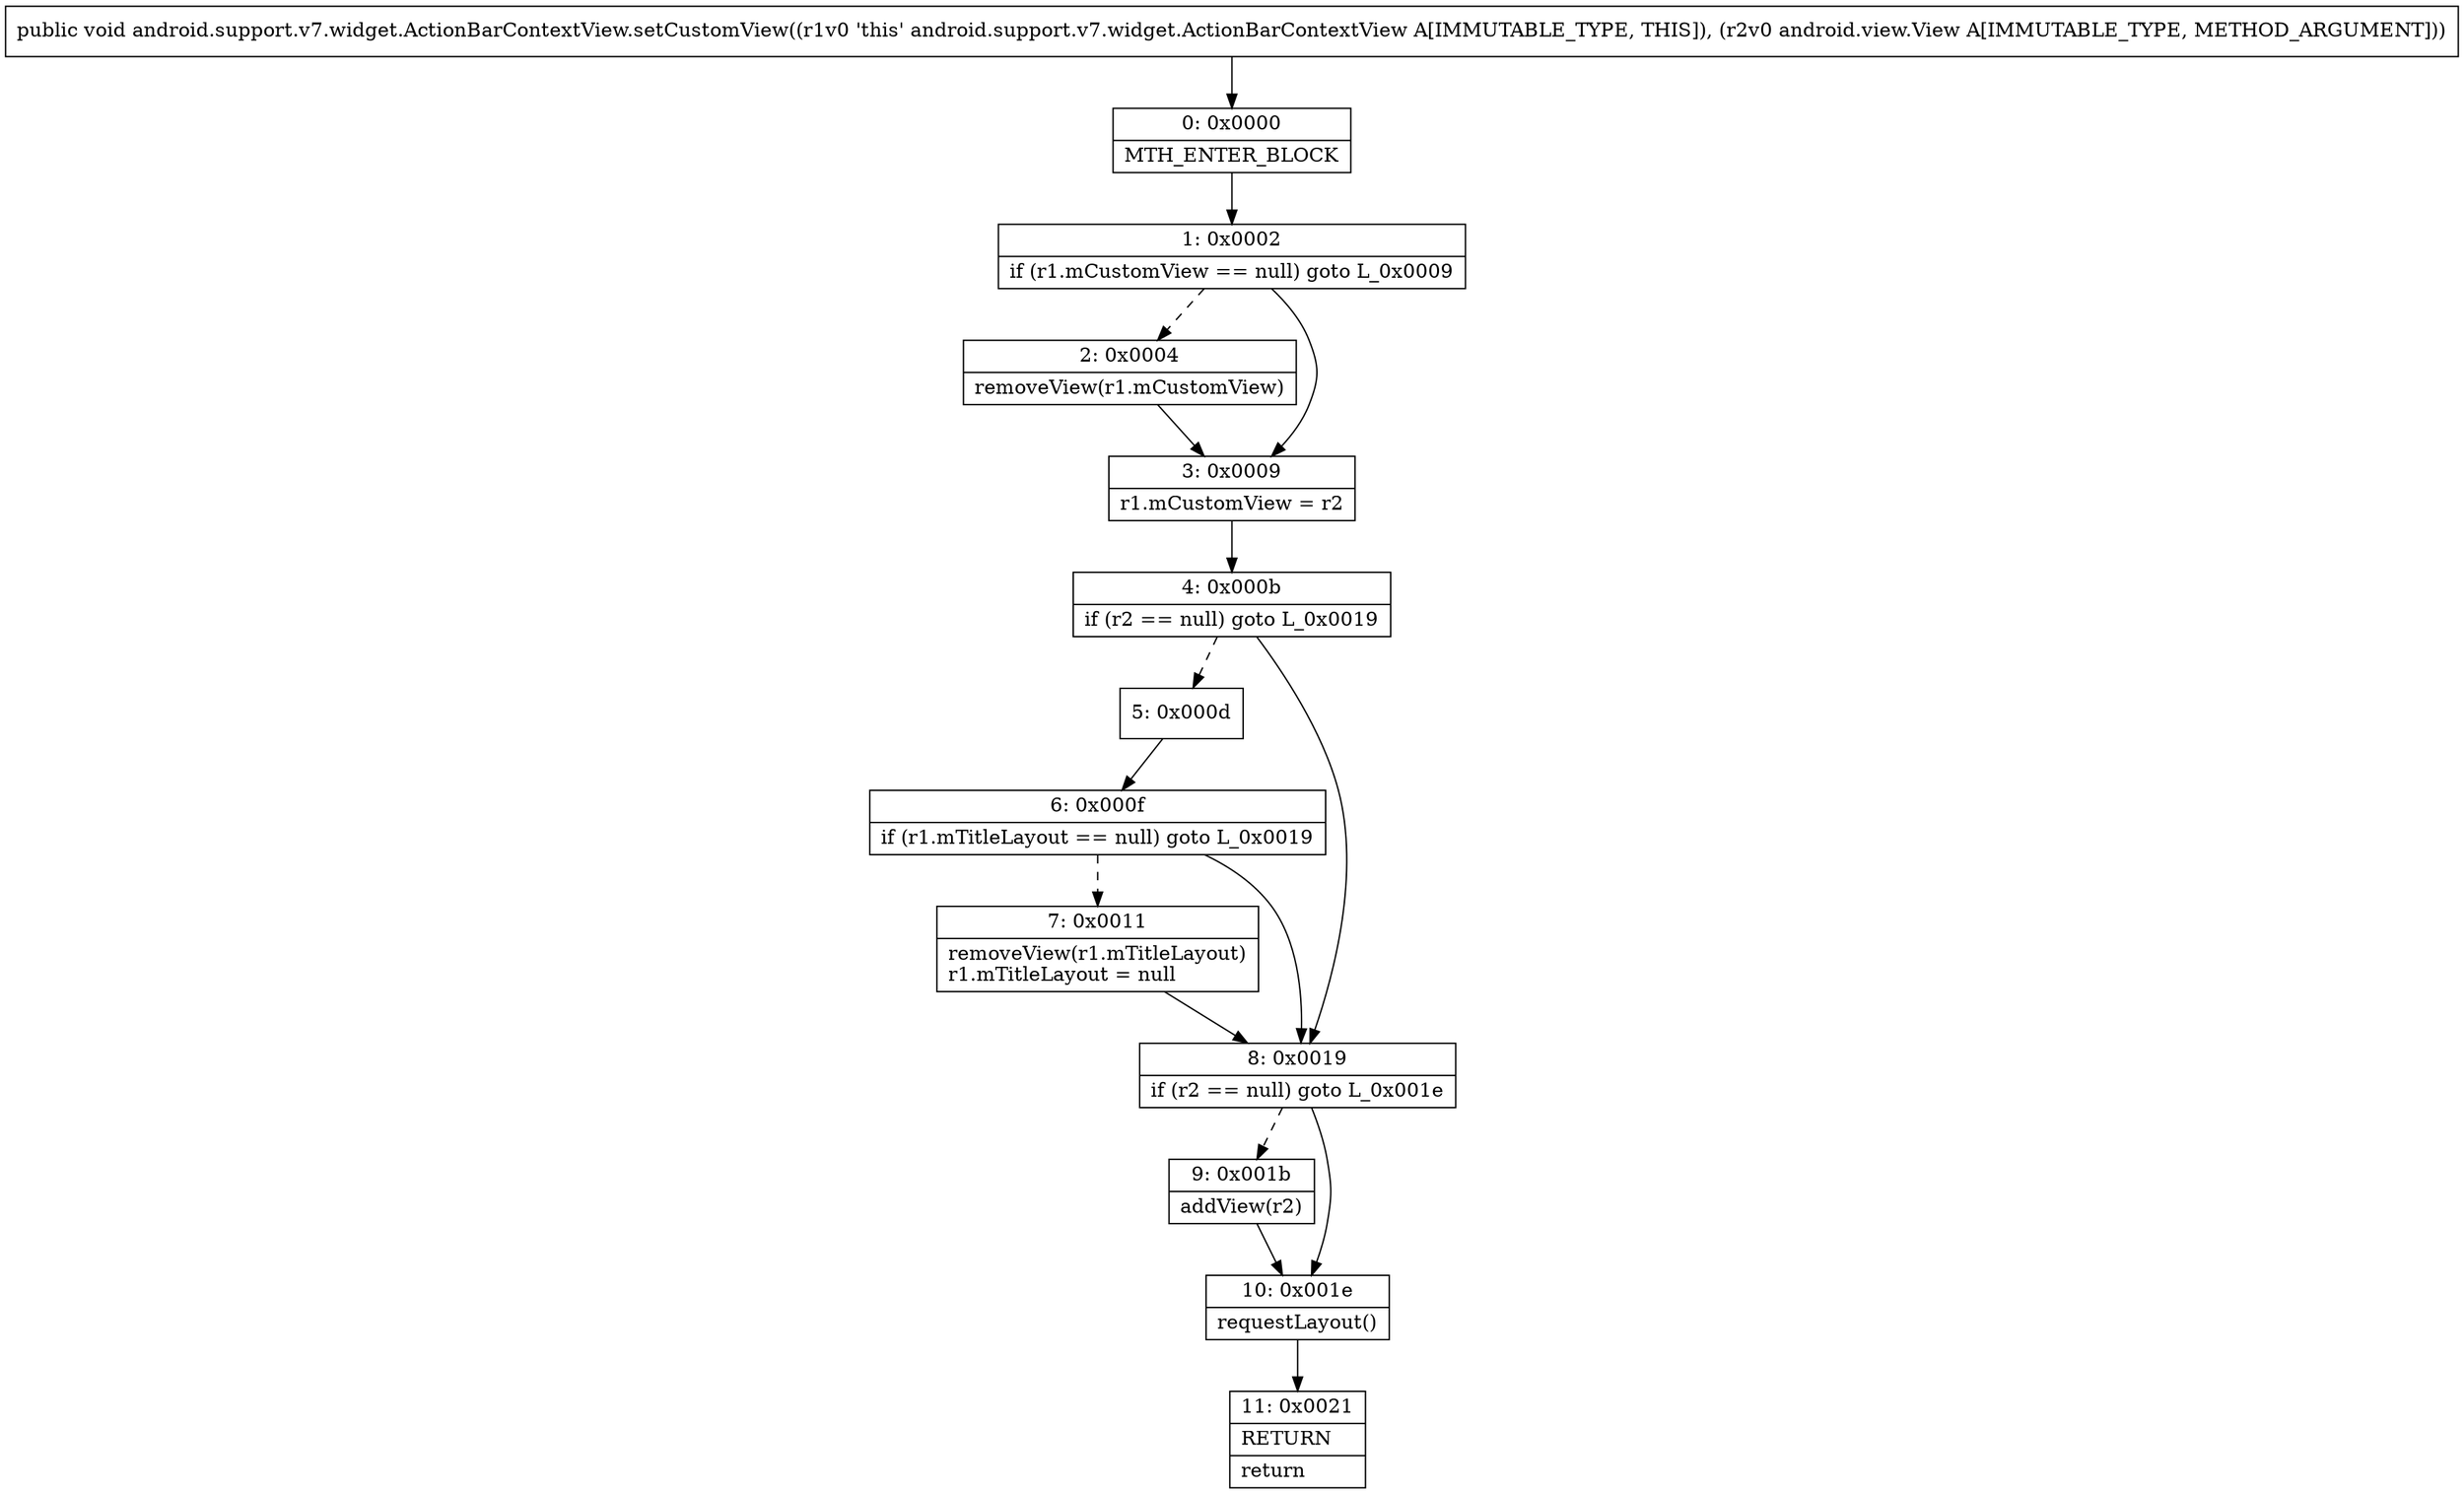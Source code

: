 digraph "CFG forandroid.support.v7.widget.ActionBarContextView.setCustomView(Landroid\/view\/View;)V" {
Node_0 [shape=record,label="{0\:\ 0x0000|MTH_ENTER_BLOCK\l}"];
Node_1 [shape=record,label="{1\:\ 0x0002|if (r1.mCustomView == null) goto L_0x0009\l}"];
Node_2 [shape=record,label="{2\:\ 0x0004|removeView(r1.mCustomView)\l}"];
Node_3 [shape=record,label="{3\:\ 0x0009|r1.mCustomView = r2\l}"];
Node_4 [shape=record,label="{4\:\ 0x000b|if (r2 == null) goto L_0x0019\l}"];
Node_5 [shape=record,label="{5\:\ 0x000d}"];
Node_6 [shape=record,label="{6\:\ 0x000f|if (r1.mTitleLayout == null) goto L_0x0019\l}"];
Node_7 [shape=record,label="{7\:\ 0x0011|removeView(r1.mTitleLayout)\lr1.mTitleLayout = null\l}"];
Node_8 [shape=record,label="{8\:\ 0x0019|if (r2 == null) goto L_0x001e\l}"];
Node_9 [shape=record,label="{9\:\ 0x001b|addView(r2)\l}"];
Node_10 [shape=record,label="{10\:\ 0x001e|requestLayout()\l}"];
Node_11 [shape=record,label="{11\:\ 0x0021|RETURN\l|return\l}"];
MethodNode[shape=record,label="{public void android.support.v7.widget.ActionBarContextView.setCustomView((r1v0 'this' android.support.v7.widget.ActionBarContextView A[IMMUTABLE_TYPE, THIS]), (r2v0 android.view.View A[IMMUTABLE_TYPE, METHOD_ARGUMENT])) }"];
MethodNode -> Node_0;
Node_0 -> Node_1;
Node_1 -> Node_2[style=dashed];
Node_1 -> Node_3;
Node_2 -> Node_3;
Node_3 -> Node_4;
Node_4 -> Node_5[style=dashed];
Node_4 -> Node_8;
Node_5 -> Node_6;
Node_6 -> Node_7[style=dashed];
Node_6 -> Node_8;
Node_7 -> Node_8;
Node_8 -> Node_9[style=dashed];
Node_8 -> Node_10;
Node_9 -> Node_10;
Node_10 -> Node_11;
}

